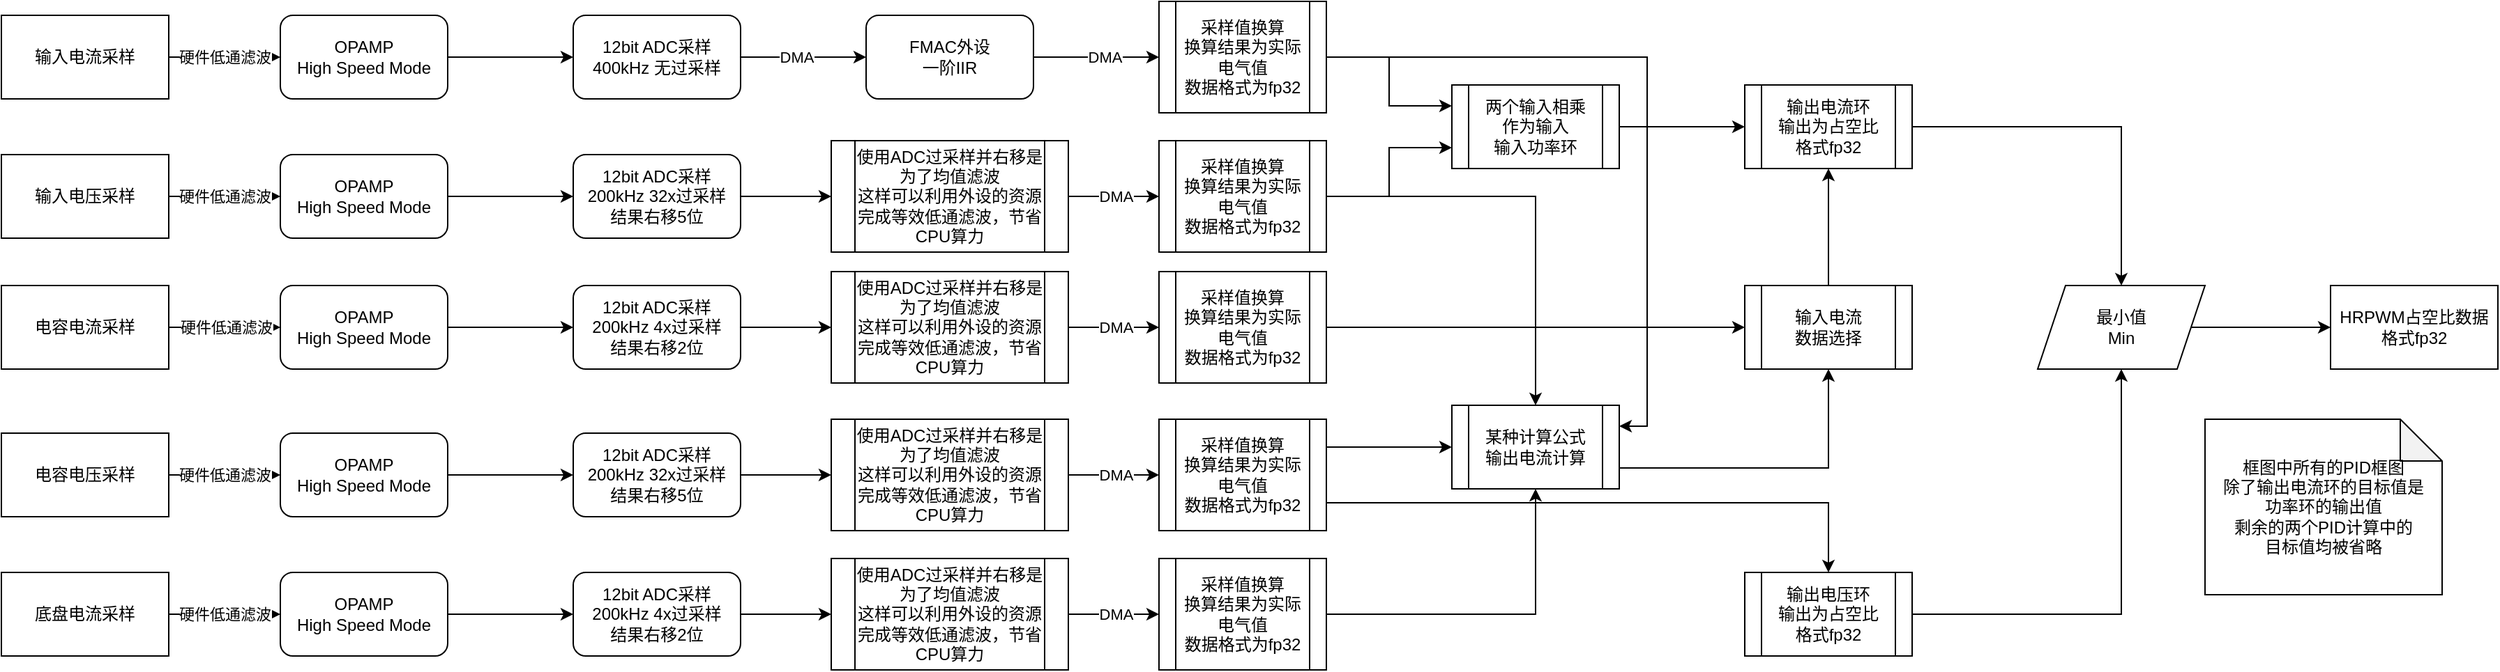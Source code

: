 <mxfile version="21.2.1" type="device">
  <diagram name="第 1 页" id="Ni2nSBSFRpxHNJtiDKMm">
    <mxGraphModel dx="1182" dy="783" grid="1" gridSize="10" guides="1" tooltips="1" connect="1" arrows="1" fold="1" page="1" pageScale="1" pageWidth="1169" pageHeight="827" math="0" shadow="0">
      <root>
        <mxCell id="0" />
        <mxCell id="1" parent="0" />
        <mxCell id="93LWt0kpYNxQ6og8wggM-7" value="" style="edgeStyle=orthogonalEdgeStyle;rounded=0;orthogonalLoop=1;jettySize=auto;html=1;" parent="1" source="93LWt0kpYNxQ6og8wggM-1" target="93LWt0kpYNxQ6og8wggM-6" edge="1">
          <mxGeometry relative="1" as="geometry" />
        </mxCell>
        <mxCell id="93LWt0kpYNxQ6og8wggM-58" value="硬件低通滤波" style="edgeLabel;html=1;align=center;verticalAlign=middle;resizable=0;points=[];" parent="93LWt0kpYNxQ6og8wggM-7" vertex="1" connectable="0">
          <mxGeometry x="0.25" y="-3" relative="1" as="geometry">
            <mxPoint x="-10" y="-3" as="offset" />
          </mxGeometry>
        </mxCell>
        <mxCell id="93LWt0kpYNxQ6og8wggM-1" value="输入电流采样" style="rounded=0;whiteSpace=wrap;html=1;" parent="1" vertex="1">
          <mxGeometry x="300" y="184" width="120" height="60" as="geometry" />
        </mxCell>
        <mxCell id="93LWt0kpYNxQ6og8wggM-13" value="" style="edgeStyle=orthogonalEdgeStyle;rounded=0;orthogonalLoop=1;jettySize=auto;html=1;" parent="1" source="93LWt0kpYNxQ6og8wggM-2" target="93LWt0kpYNxQ6og8wggM-9" edge="1">
          <mxGeometry relative="1" as="geometry" />
        </mxCell>
        <mxCell id="93LWt0kpYNxQ6og8wggM-59" value="硬件低通滤波" style="edgeLabel;html=1;align=center;verticalAlign=middle;resizable=0;points=[];" parent="93LWt0kpYNxQ6og8wggM-13" vertex="1" connectable="0">
          <mxGeometry x="-0.32" y="-2" relative="1" as="geometry">
            <mxPoint x="13" y="-2" as="offset" />
          </mxGeometry>
        </mxCell>
        <mxCell id="93LWt0kpYNxQ6og8wggM-2" value="输入电压采样" style="rounded=0;whiteSpace=wrap;html=1;" parent="1" vertex="1">
          <mxGeometry x="300" y="284" width="120" height="60" as="geometry" />
        </mxCell>
        <mxCell id="93LWt0kpYNxQ6og8wggM-17" value="" style="edgeStyle=orthogonalEdgeStyle;rounded=0;orthogonalLoop=1;jettySize=auto;html=1;" parent="1" source="93LWt0kpYNxQ6og8wggM-3" target="93LWt0kpYNxQ6og8wggM-12" edge="1">
          <mxGeometry relative="1" as="geometry" />
        </mxCell>
        <mxCell id="93LWt0kpYNxQ6og8wggM-62" value="硬件低通滤波" style="edgeLabel;html=1;align=center;verticalAlign=middle;resizable=0;points=[];" parent="93LWt0kpYNxQ6og8wggM-17" vertex="1" connectable="0">
          <mxGeometry x="-0.699" y="-3" relative="1" as="geometry">
            <mxPoint x="28" y="-3" as="offset" />
          </mxGeometry>
        </mxCell>
        <mxCell id="93LWt0kpYNxQ6og8wggM-3" value="底盘电流采样" style="rounded=0;whiteSpace=wrap;html=1;" parent="1" vertex="1">
          <mxGeometry x="300" y="584" width="120" height="60" as="geometry" />
        </mxCell>
        <mxCell id="93LWt0kpYNxQ6og8wggM-16" value="" style="edgeStyle=orthogonalEdgeStyle;rounded=0;orthogonalLoop=1;jettySize=auto;html=1;" parent="1" source="93LWt0kpYNxQ6og8wggM-4" target="93LWt0kpYNxQ6og8wggM-10" edge="1">
          <mxGeometry relative="1" as="geometry" />
        </mxCell>
        <mxCell id="93LWt0kpYNxQ6og8wggM-61" value="硬件低通滤波" style="edgeLabel;html=1;align=center;verticalAlign=middle;resizable=0;points=[];" parent="93LWt0kpYNxQ6og8wggM-16" vertex="1" connectable="0">
          <mxGeometry x="-0.303" y="-1" relative="1" as="geometry">
            <mxPoint x="12" y="-1" as="offset" />
          </mxGeometry>
        </mxCell>
        <mxCell id="93LWt0kpYNxQ6og8wggM-4" value="电容电压采样" style="rounded=0;whiteSpace=wrap;html=1;" parent="1" vertex="1">
          <mxGeometry x="300" y="484" width="120" height="60" as="geometry" />
        </mxCell>
        <mxCell id="93LWt0kpYNxQ6og8wggM-15" value="" style="edgeStyle=orthogonalEdgeStyle;rounded=0;orthogonalLoop=1;jettySize=auto;html=1;" parent="1" source="93LWt0kpYNxQ6og8wggM-5" target="93LWt0kpYNxQ6og8wggM-11" edge="1">
          <mxGeometry relative="1" as="geometry" />
        </mxCell>
        <mxCell id="93LWt0kpYNxQ6og8wggM-60" value="硬件低通滤波" style="edgeLabel;html=1;align=center;verticalAlign=middle;resizable=0;points=[];" parent="93LWt0kpYNxQ6og8wggM-15" vertex="1" connectable="0">
          <mxGeometry x="-0.285" y="-2" relative="1" as="geometry">
            <mxPoint x="12" y="-2" as="offset" />
          </mxGeometry>
        </mxCell>
        <mxCell id="93LWt0kpYNxQ6og8wggM-5" value="电容电流采样" style="rounded=0;whiteSpace=wrap;html=1;" parent="1" vertex="1">
          <mxGeometry x="300" y="378" width="120" height="60" as="geometry" />
        </mxCell>
        <mxCell id="93LWt0kpYNxQ6og8wggM-19" value="" style="edgeStyle=orthogonalEdgeStyle;rounded=0;orthogonalLoop=1;jettySize=auto;html=1;" parent="1" source="93LWt0kpYNxQ6og8wggM-6" target="93LWt0kpYNxQ6og8wggM-18" edge="1">
          <mxGeometry relative="1" as="geometry" />
        </mxCell>
        <mxCell id="93LWt0kpYNxQ6og8wggM-6" value="OPAMP&lt;br&gt;High Speed Mode" style="rounded=1;whiteSpace=wrap;html=1;" parent="1" vertex="1">
          <mxGeometry x="500" y="184" width="120" height="60" as="geometry" />
        </mxCell>
        <mxCell id="93LWt0kpYNxQ6og8wggM-21" value="" style="edgeStyle=orthogonalEdgeStyle;rounded=0;orthogonalLoop=1;jettySize=auto;html=1;" parent="1" source="93LWt0kpYNxQ6og8wggM-9" target="93LWt0kpYNxQ6og8wggM-20" edge="1">
          <mxGeometry relative="1" as="geometry" />
        </mxCell>
        <mxCell id="93LWt0kpYNxQ6og8wggM-9" value="OPAMP&lt;br&gt;High Speed Mode" style="rounded=1;whiteSpace=wrap;html=1;" parent="1" vertex="1">
          <mxGeometry x="500" y="284" width="120" height="60" as="geometry" />
        </mxCell>
        <mxCell id="93LWt0kpYNxQ6og8wggM-27" value="" style="edgeStyle=orthogonalEdgeStyle;rounded=0;orthogonalLoop=1;jettySize=auto;html=1;" parent="1" source="93LWt0kpYNxQ6og8wggM-10" target="93LWt0kpYNxQ6og8wggM-24" edge="1">
          <mxGeometry relative="1" as="geometry" />
        </mxCell>
        <mxCell id="93LWt0kpYNxQ6og8wggM-10" value="OPAMP&lt;br&gt;High Speed Mode" style="rounded=1;whiteSpace=wrap;html=1;" parent="1" vertex="1">
          <mxGeometry x="500" y="484" width="120" height="60" as="geometry" />
        </mxCell>
        <mxCell id="93LWt0kpYNxQ6og8wggM-23" value="" style="edgeStyle=orthogonalEdgeStyle;rounded=0;orthogonalLoop=1;jettySize=auto;html=1;" parent="1" source="93LWt0kpYNxQ6og8wggM-11" target="93LWt0kpYNxQ6og8wggM-22" edge="1">
          <mxGeometry relative="1" as="geometry" />
        </mxCell>
        <mxCell id="93LWt0kpYNxQ6og8wggM-11" value="OPAMP&lt;br&gt;High Speed Mode" style="rounded=1;whiteSpace=wrap;html=1;" parent="1" vertex="1">
          <mxGeometry x="500" y="378" width="120" height="60" as="geometry" />
        </mxCell>
        <mxCell id="93LWt0kpYNxQ6og8wggM-26" value="" style="edgeStyle=orthogonalEdgeStyle;rounded=0;orthogonalLoop=1;jettySize=auto;html=1;" parent="1" source="93LWt0kpYNxQ6og8wggM-12" target="93LWt0kpYNxQ6og8wggM-25" edge="1">
          <mxGeometry relative="1" as="geometry" />
        </mxCell>
        <mxCell id="93LWt0kpYNxQ6og8wggM-12" value="OPAMP&lt;br&gt;High Speed Mode" style="rounded=1;whiteSpace=wrap;html=1;" parent="1" vertex="1">
          <mxGeometry x="500" y="584" width="120" height="60" as="geometry" />
        </mxCell>
        <mxCell id="93LWt0kpYNxQ6og8wggM-29" value="" style="edgeStyle=orthogonalEdgeStyle;rounded=0;orthogonalLoop=1;jettySize=auto;html=1;entryX=0;entryY=0.5;entryDx=0;entryDy=0;" parent="1" source="93LWt0kpYNxQ6og8wggM-18" target="gZHigdhdaMU4NLSSqz6P-1" edge="1">
          <mxGeometry relative="1" as="geometry">
            <mxPoint x="920" y="214.0" as="targetPoint" />
          </mxGeometry>
        </mxCell>
        <mxCell id="93LWt0kpYNxQ6og8wggM-30" value="DMA" style="edgeLabel;html=1;align=center;verticalAlign=middle;resizable=0;points=[];" parent="93LWt0kpYNxQ6og8wggM-29" vertex="1" connectable="0">
          <mxGeometry x="-0.241" y="-1" relative="1" as="geometry">
            <mxPoint x="6" y="-1" as="offset" />
          </mxGeometry>
        </mxCell>
        <mxCell id="93LWt0kpYNxQ6og8wggM-18" value="12bit ADC采样&lt;br&gt;400kHz 无过采样" style="rounded=1;whiteSpace=wrap;html=1;" parent="1" vertex="1">
          <mxGeometry x="710" y="184" width="120" height="60" as="geometry" />
        </mxCell>
        <mxCell id="93LWt0kpYNxQ6og8wggM-32" value="" style="edgeStyle=orthogonalEdgeStyle;rounded=0;orthogonalLoop=1;jettySize=auto;html=1;" parent="1" source="93LWt0kpYNxQ6og8wggM-20" target="93LWt0kpYNxQ6og8wggM-31" edge="1">
          <mxGeometry relative="1" as="geometry" />
        </mxCell>
        <mxCell id="93LWt0kpYNxQ6og8wggM-20" value="12bit ADC采样&lt;br&gt;200kHz 32x过采样&lt;br&gt;结果右移5位" style="rounded=1;whiteSpace=wrap;html=1;" parent="1" vertex="1">
          <mxGeometry x="710" y="284" width="120" height="60" as="geometry" />
        </mxCell>
        <mxCell id="93LWt0kpYNxQ6og8wggM-36" value="" style="edgeStyle=orthogonalEdgeStyle;rounded=0;orthogonalLoop=1;jettySize=auto;html=1;" parent="1" source="93LWt0kpYNxQ6og8wggM-22" target="93LWt0kpYNxQ6og8wggM-33" edge="1">
          <mxGeometry relative="1" as="geometry" />
        </mxCell>
        <mxCell id="93LWt0kpYNxQ6og8wggM-22" value="12bit ADC采样&lt;br&gt;200kHz 4x过采样&lt;br&gt;结果右移2位" style="rounded=1;whiteSpace=wrap;html=1;" parent="1" vertex="1">
          <mxGeometry x="710" y="378" width="120" height="60" as="geometry" />
        </mxCell>
        <mxCell id="93LWt0kpYNxQ6og8wggM-37" value="" style="edgeStyle=orthogonalEdgeStyle;rounded=0;orthogonalLoop=1;jettySize=auto;html=1;" parent="1" source="93LWt0kpYNxQ6og8wggM-24" target="93LWt0kpYNxQ6og8wggM-34" edge="1">
          <mxGeometry relative="1" as="geometry" />
        </mxCell>
        <mxCell id="93LWt0kpYNxQ6og8wggM-24" value="12bit ADC采样&lt;br&gt;200kHz 32x过采样&lt;br&gt;结果右移5位" style="rounded=1;whiteSpace=wrap;html=1;" parent="1" vertex="1">
          <mxGeometry x="710" y="484" width="120" height="60" as="geometry" />
        </mxCell>
        <mxCell id="93LWt0kpYNxQ6og8wggM-38" value="" style="edgeStyle=orthogonalEdgeStyle;rounded=0;orthogonalLoop=1;jettySize=auto;html=1;" parent="1" source="93LWt0kpYNxQ6og8wggM-25" target="93LWt0kpYNxQ6og8wggM-35" edge="1">
          <mxGeometry relative="1" as="geometry" />
        </mxCell>
        <mxCell id="93LWt0kpYNxQ6og8wggM-25" value="12bit ADC采样&lt;br&gt;200kHz 4x过采样&lt;br&gt;结果右移2位" style="rounded=1;whiteSpace=wrap;html=1;" parent="1" vertex="1">
          <mxGeometry x="710" y="584" width="120" height="60" as="geometry" />
        </mxCell>
        <mxCell id="93LWt0kpYNxQ6og8wggM-40" value="" style="edgeStyle=orthogonalEdgeStyle;rounded=0;orthogonalLoop=1;jettySize=auto;html=1;exitX=1;exitY=0.5;exitDx=0;exitDy=0;" parent="1" source="gZHigdhdaMU4NLSSqz6P-1" target="93LWt0kpYNxQ6og8wggM-39" edge="1">
          <mxGeometry relative="1" as="geometry">
            <mxPoint x="1040" y="214.0" as="sourcePoint" />
          </mxGeometry>
        </mxCell>
        <mxCell id="93LWt0kpYNxQ6og8wggM-41" value="DMA" style="edgeLabel;html=1;align=center;verticalAlign=middle;resizable=0;points=[];" parent="93LWt0kpYNxQ6og8wggM-40" vertex="1" connectable="0">
          <mxGeometry x="0.296" relative="1" as="geometry">
            <mxPoint x="-8" as="offset" />
          </mxGeometry>
        </mxCell>
        <mxCell id="93LWt0kpYNxQ6og8wggM-31" value="使用ADC过采样并右移是为了均值滤波&lt;br&gt;这样可以利用外设的资源完成等效低通滤波，节省CPU算力" style="shape=process;whiteSpace=wrap;html=1;backgroundOutline=1;" parent="1" vertex="1">
          <mxGeometry x="895" y="274" width="170" height="80" as="geometry" />
        </mxCell>
        <mxCell id="93LWt0kpYNxQ6og8wggM-33" value="使用ADC过采样并右移是为了均值滤波&lt;br&gt;这样可以利用外设的资源完成等效低通滤波，节省CPU算力" style="shape=process;whiteSpace=wrap;html=1;backgroundOutline=1;" parent="1" vertex="1">
          <mxGeometry x="895" y="368" width="170" height="80" as="geometry" />
        </mxCell>
        <mxCell id="93LWt0kpYNxQ6og8wggM-34" value="使用ADC过采样并右移是为了均值滤波&lt;br&gt;这样可以利用外设的资源完成等效低通滤波，节省CPU算力" style="shape=process;whiteSpace=wrap;html=1;backgroundOutline=1;" parent="1" vertex="1">
          <mxGeometry x="895" y="474" width="170" height="80" as="geometry" />
        </mxCell>
        <mxCell id="93LWt0kpYNxQ6og8wggM-35" value="使用ADC过采样并右移是为了均值滤波&lt;br&gt;这样可以利用外设的资源完成等效低通滤波，节省CPU算力" style="shape=process;whiteSpace=wrap;html=1;backgroundOutline=1;" parent="1" vertex="1">
          <mxGeometry x="895" y="574" width="170" height="80" as="geometry" />
        </mxCell>
        <mxCell id="93LWt0kpYNxQ6og8wggM-79" style="edgeStyle=orthogonalEdgeStyle;rounded=0;orthogonalLoop=1;jettySize=auto;html=1;exitX=1;exitY=0.5;exitDx=0;exitDy=0;entryX=0;entryY=0.25;entryDx=0;entryDy=0;" parent="1" source="93LWt0kpYNxQ6og8wggM-39" target="93LWt0kpYNxQ6og8wggM-68" edge="1">
          <mxGeometry relative="1" as="geometry" />
        </mxCell>
        <mxCell id="93LWt0kpYNxQ6og8wggM-86" style="edgeStyle=orthogonalEdgeStyle;rounded=0;orthogonalLoop=1;jettySize=auto;html=1;exitX=1;exitY=0.5;exitDx=0;exitDy=0;entryX=1;entryY=0.25;entryDx=0;entryDy=0;" parent="1" source="93LWt0kpYNxQ6og8wggM-39" target="93LWt0kpYNxQ6og8wggM-65" edge="1">
          <mxGeometry relative="1" as="geometry" />
        </mxCell>
        <mxCell id="93LWt0kpYNxQ6og8wggM-39" value="采样值换算&lt;br&gt;换算结果为实际电气值&lt;br&gt;数据格式为fp32" style="shape=process;whiteSpace=wrap;html=1;backgroundOutline=1;" parent="1" vertex="1">
          <mxGeometry x="1130" y="174" width="120" height="80" as="geometry" />
        </mxCell>
        <mxCell id="93LWt0kpYNxQ6og8wggM-80" style="edgeStyle=orthogonalEdgeStyle;rounded=0;orthogonalLoop=1;jettySize=auto;html=1;exitX=1;exitY=0.5;exitDx=0;exitDy=0;entryX=0;entryY=0.75;entryDx=0;entryDy=0;" parent="1" source="93LWt0kpYNxQ6og8wggM-42" target="93LWt0kpYNxQ6og8wggM-68" edge="1">
          <mxGeometry relative="1" as="geometry" />
        </mxCell>
        <mxCell id="93LWt0kpYNxQ6og8wggM-85" style="edgeStyle=orthogonalEdgeStyle;rounded=0;orthogonalLoop=1;jettySize=auto;html=1;exitX=1;exitY=0.5;exitDx=0;exitDy=0;entryX=0.5;entryY=0;entryDx=0;entryDy=0;" parent="1" source="93LWt0kpYNxQ6og8wggM-42" target="93LWt0kpYNxQ6og8wggM-65" edge="1">
          <mxGeometry relative="1" as="geometry" />
        </mxCell>
        <mxCell id="93LWt0kpYNxQ6og8wggM-42" value="采样值换算&lt;br&gt;换算结果为实际电气值&lt;br&gt;数据格式为fp32" style="shape=process;whiteSpace=wrap;html=1;backgroundOutline=1;" parent="1" vertex="1">
          <mxGeometry x="1130" y="274" width="120" height="80" as="geometry" />
        </mxCell>
        <mxCell id="93LWt0kpYNxQ6og8wggM-87" style="edgeStyle=orthogonalEdgeStyle;rounded=0;orthogonalLoop=1;jettySize=auto;html=1;exitX=1;exitY=0.5;exitDx=0;exitDy=0;entryX=0;entryY=0.5;entryDx=0;entryDy=0;" parent="1" source="93LWt0kpYNxQ6og8wggM-44" target="93LWt0kpYNxQ6og8wggM-67" edge="1">
          <mxGeometry relative="1" as="geometry" />
        </mxCell>
        <mxCell id="93LWt0kpYNxQ6og8wggM-44" value="采样值换算&lt;br&gt;换算结果为实际电气值&lt;br&gt;数据格式为fp32" style="shape=process;whiteSpace=wrap;html=1;backgroundOutline=1;" parent="1" vertex="1">
          <mxGeometry x="1130" y="368" width="120" height="80" as="geometry" />
        </mxCell>
        <mxCell id="93LWt0kpYNxQ6og8wggM-84" style="edgeStyle=orthogonalEdgeStyle;rounded=0;orthogonalLoop=1;jettySize=auto;html=1;exitX=1;exitY=0.5;exitDx=0;exitDy=0;entryX=0.5;entryY=1;entryDx=0;entryDy=0;" parent="1" source="93LWt0kpYNxQ6og8wggM-45" target="93LWt0kpYNxQ6og8wggM-65" edge="1">
          <mxGeometry relative="1" as="geometry" />
        </mxCell>
        <mxCell id="93LWt0kpYNxQ6og8wggM-45" value="采样值换算&lt;br&gt;换算结果为实际电气值&lt;br&gt;数据格式为fp32" style="shape=process;whiteSpace=wrap;html=1;backgroundOutline=1;" parent="1" vertex="1">
          <mxGeometry x="1130" y="574" width="120" height="80" as="geometry" />
        </mxCell>
        <mxCell id="93LWt0kpYNxQ6og8wggM-93" style="edgeStyle=orthogonalEdgeStyle;rounded=0;orthogonalLoop=1;jettySize=auto;html=1;exitX=1;exitY=0.25;exitDx=0;exitDy=0;entryX=0;entryY=0.5;entryDx=0;entryDy=0;" parent="1" source="93LWt0kpYNxQ6og8wggM-46" target="93LWt0kpYNxQ6og8wggM-65" edge="1">
          <mxGeometry relative="1" as="geometry" />
        </mxCell>
        <mxCell id="93LWt0kpYNxQ6og8wggM-94" style="edgeStyle=orthogonalEdgeStyle;rounded=0;orthogonalLoop=1;jettySize=auto;html=1;exitX=1;exitY=0.75;exitDx=0;exitDy=0;entryX=0.5;entryY=0;entryDx=0;entryDy=0;" parent="1" source="93LWt0kpYNxQ6og8wggM-46" target="93LWt0kpYNxQ6og8wggM-91" edge="1">
          <mxGeometry relative="1" as="geometry" />
        </mxCell>
        <mxCell id="93LWt0kpYNxQ6og8wggM-46" value="采样值换算&lt;br&gt;换算结果为实际电气值&lt;br&gt;数据格式为fp32" style="shape=process;whiteSpace=wrap;html=1;backgroundOutline=1;" parent="1" vertex="1">
          <mxGeometry x="1130" y="474" width="120" height="80" as="geometry" />
        </mxCell>
        <mxCell id="93LWt0kpYNxQ6og8wggM-50" value="" style="edgeStyle=orthogonalEdgeStyle;rounded=0;orthogonalLoop=1;jettySize=auto;html=1;exitX=1;exitY=0.5;exitDx=0;exitDy=0;entryX=0;entryY=0.5;entryDx=0;entryDy=0;" parent="1" source="93LWt0kpYNxQ6og8wggM-31" target="93LWt0kpYNxQ6og8wggM-42" edge="1">
          <mxGeometry relative="1" as="geometry">
            <mxPoint x="1050" y="224" as="sourcePoint" />
            <mxPoint x="1140" y="224" as="targetPoint" />
          </mxGeometry>
        </mxCell>
        <mxCell id="93LWt0kpYNxQ6og8wggM-51" value="DMA" style="edgeLabel;html=1;align=center;verticalAlign=middle;resizable=0;points=[];" parent="93LWt0kpYNxQ6og8wggM-50" vertex="1" connectable="0">
          <mxGeometry x="0.296" relative="1" as="geometry">
            <mxPoint x="-8" as="offset" />
          </mxGeometry>
        </mxCell>
        <mxCell id="93LWt0kpYNxQ6og8wggM-52" value="" style="edgeStyle=orthogonalEdgeStyle;rounded=0;orthogonalLoop=1;jettySize=auto;html=1;exitX=1;exitY=0.5;exitDx=0;exitDy=0;entryX=0;entryY=0.5;entryDx=0;entryDy=0;" parent="1" source="93LWt0kpYNxQ6og8wggM-35" target="93LWt0kpYNxQ6og8wggM-45" edge="1">
          <mxGeometry relative="1" as="geometry">
            <mxPoint x="1075" y="324" as="sourcePoint" />
            <mxPoint x="1100" y="584" as="targetPoint" />
          </mxGeometry>
        </mxCell>
        <mxCell id="93LWt0kpYNxQ6og8wggM-53" value="DMA" style="edgeLabel;html=1;align=center;verticalAlign=middle;resizable=0;points=[];" parent="93LWt0kpYNxQ6og8wggM-52" vertex="1" connectable="0">
          <mxGeometry x="0.296" relative="1" as="geometry">
            <mxPoint x="-8" as="offset" />
          </mxGeometry>
        </mxCell>
        <mxCell id="93LWt0kpYNxQ6og8wggM-54" value="" style="edgeStyle=orthogonalEdgeStyle;rounded=0;orthogonalLoop=1;jettySize=auto;html=1;exitX=1;exitY=0.5;exitDx=0;exitDy=0;entryX=0;entryY=0.5;entryDx=0;entryDy=0;" parent="1" source="93LWt0kpYNxQ6og8wggM-34" target="93LWt0kpYNxQ6og8wggM-46" edge="1">
          <mxGeometry relative="1" as="geometry">
            <mxPoint x="1085" y="334" as="sourcePoint" />
            <mxPoint x="1150" y="334" as="targetPoint" />
          </mxGeometry>
        </mxCell>
        <mxCell id="93LWt0kpYNxQ6og8wggM-55" value="DMA" style="edgeLabel;html=1;align=center;verticalAlign=middle;resizable=0;points=[];" parent="93LWt0kpYNxQ6og8wggM-54" vertex="1" connectable="0">
          <mxGeometry x="0.296" relative="1" as="geometry">
            <mxPoint x="-8" as="offset" />
          </mxGeometry>
        </mxCell>
        <mxCell id="93LWt0kpYNxQ6og8wggM-56" value="" style="edgeStyle=orthogonalEdgeStyle;rounded=0;orthogonalLoop=1;jettySize=auto;html=1;exitX=1;exitY=0.5;exitDx=0;exitDy=0;entryX=0;entryY=0.5;entryDx=0;entryDy=0;" parent="1" source="93LWt0kpYNxQ6og8wggM-33" target="93LWt0kpYNxQ6og8wggM-44" edge="1">
          <mxGeometry relative="1" as="geometry">
            <mxPoint x="1095" y="344" as="sourcePoint" />
            <mxPoint x="1160" y="344" as="targetPoint" />
          </mxGeometry>
        </mxCell>
        <mxCell id="93LWt0kpYNxQ6og8wggM-57" value="DMA" style="edgeLabel;html=1;align=center;verticalAlign=middle;resizable=0;points=[];" parent="93LWt0kpYNxQ6og8wggM-56" vertex="1" connectable="0">
          <mxGeometry x="0.296" relative="1" as="geometry">
            <mxPoint x="-8" as="offset" />
          </mxGeometry>
        </mxCell>
        <mxCell id="93LWt0kpYNxQ6og8wggM-89" style="edgeStyle=orthogonalEdgeStyle;rounded=0;orthogonalLoop=1;jettySize=auto;html=1;exitX=1;exitY=0.75;exitDx=0;exitDy=0;entryX=0.5;entryY=1;entryDx=0;entryDy=0;" parent="1" source="93LWt0kpYNxQ6og8wggM-65" target="93LWt0kpYNxQ6og8wggM-67" edge="1">
          <mxGeometry relative="1" as="geometry" />
        </mxCell>
        <mxCell id="93LWt0kpYNxQ6og8wggM-65" value="某种计算公式&lt;br&gt;输出电流计算" style="shape=process;whiteSpace=wrap;html=1;backgroundOutline=1;" parent="1" vertex="1">
          <mxGeometry x="1340" y="464" width="120" height="60" as="geometry" />
        </mxCell>
        <mxCell id="93LWt0kpYNxQ6og8wggM-97" style="edgeStyle=orthogonalEdgeStyle;rounded=0;orthogonalLoop=1;jettySize=auto;html=1;entryX=0.5;entryY=0;entryDx=0;entryDy=0;" parent="1" source="93LWt0kpYNxQ6og8wggM-66" target="93LWt0kpYNxQ6og8wggM-95" edge="1">
          <mxGeometry relative="1" as="geometry" />
        </mxCell>
        <mxCell id="93LWt0kpYNxQ6og8wggM-66" value="输出电流环&lt;br&gt;输出为占空比&lt;br&gt;格式fp32" style="shape=process;whiteSpace=wrap;html=1;backgroundOutline=1;" parent="1" vertex="1">
          <mxGeometry x="1550" y="234" width="120" height="60" as="geometry" />
        </mxCell>
        <mxCell id="93LWt0kpYNxQ6og8wggM-90" value="" style="edgeStyle=orthogonalEdgeStyle;rounded=0;orthogonalLoop=1;jettySize=auto;html=1;" parent="1" source="93LWt0kpYNxQ6og8wggM-67" target="93LWt0kpYNxQ6og8wggM-66" edge="1">
          <mxGeometry relative="1" as="geometry" />
        </mxCell>
        <mxCell id="93LWt0kpYNxQ6og8wggM-67" value="输入电流&lt;br&gt;数据选择" style="shape=process;whiteSpace=wrap;html=1;backgroundOutline=1;" parent="1" vertex="1">
          <mxGeometry x="1550" y="378" width="120" height="60" as="geometry" />
        </mxCell>
        <mxCell id="93LWt0kpYNxQ6og8wggM-74" value="" style="edgeStyle=orthogonalEdgeStyle;rounded=0;orthogonalLoop=1;jettySize=auto;html=1;" parent="1" source="93LWt0kpYNxQ6og8wggM-68" target="93LWt0kpYNxQ6og8wggM-66" edge="1">
          <mxGeometry relative="1" as="geometry" />
        </mxCell>
        <mxCell id="93LWt0kpYNxQ6og8wggM-68" value="两个输入相乘&lt;br&gt;作为输入&lt;br&gt;输入功率环" style="shape=process;whiteSpace=wrap;html=1;backgroundOutline=1;" parent="1" vertex="1">
          <mxGeometry x="1340" y="234" width="120" height="60" as="geometry" />
        </mxCell>
        <mxCell id="93LWt0kpYNxQ6og8wggM-96" style="edgeStyle=orthogonalEdgeStyle;rounded=0;orthogonalLoop=1;jettySize=auto;html=1;exitX=1;exitY=0.5;exitDx=0;exitDy=0;entryX=0.5;entryY=1;entryDx=0;entryDy=0;" parent="1" source="93LWt0kpYNxQ6og8wggM-91" target="93LWt0kpYNxQ6og8wggM-95" edge="1">
          <mxGeometry relative="1" as="geometry" />
        </mxCell>
        <mxCell id="93LWt0kpYNxQ6og8wggM-91" value="输出电压环&lt;br&gt;输出为占空比&lt;br&gt;格式fp32" style="shape=process;whiteSpace=wrap;html=1;backgroundOutline=1;" parent="1" vertex="1">
          <mxGeometry x="1550" y="584" width="120" height="60" as="geometry" />
        </mxCell>
        <mxCell id="93LWt0kpYNxQ6og8wggM-99" value="" style="edgeStyle=orthogonalEdgeStyle;rounded=0;orthogonalLoop=1;jettySize=auto;html=1;" parent="1" source="93LWt0kpYNxQ6og8wggM-95" edge="1">
          <mxGeometry relative="1" as="geometry">
            <mxPoint x="1970" y="408" as="targetPoint" />
            <Array as="points">
              <mxPoint x="1970" y="408" />
              <mxPoint x="1970" y="408" />
            </Array>
          </mxGeometry>
        </mxCell>
        <mxCell id="93LWt0kpYNxQ6og8wggM-95" value="最小值&lt;br&gt;Min" style="shape=parallelogram;perimeter=parallelogramPerimeter;whiteSpace=wrap;html=1;fixedSize=1;" parent="1" vertex="1">
          <mxGeometry x="1760" y="378" width="120" height="60" as="geometry" />
        </mxCell>
        <mxCell id="93LWt0kpYNxQ6og8wggM-100" value="框图中所有的PID框图&lt;br&gt;除了输出电流环的目标值是&lt;br&gt;功率环的输出值&lt;br&gt;剩余的两个PID计算中的&lt;br&gt;目标值均被省略" style="shape=note;whiteSpace=wrap;html=1;backgroundOutline=1;darkOpacity=0.05;" parent="1" vertex="1">
          <mxGeometry x="1880" y="474" width="170" height="126" as="geometry" />
        </mxCell>
        <mxCell id="gZHigdhdaMU4NLSSqz6P-1" value="FMAC外设&lt;br&gt;一阶IIR" style="rounded=1;whiteSpace=wrap;html=1;" vertex="1" parent="1">
          <mxGeometry x="920" y="184" width="120" height="60" as="geometry" />
        </mxCell>
        <mxCell id="gZHigdhdaMU4NLSSqz6P-2" value="HRPWM占空比数据&lt;br&gt;格式fp32" style="rounded=0;whiteSpace=wrap;html=1;" vertex="1" parent="1">
          <mxGeometry x="1970" y="378" width="120" height="60" as="geometry" />
        </mxCell>
      </root>
    </mxGraphModel>
  </diagram>
</mxfile>
